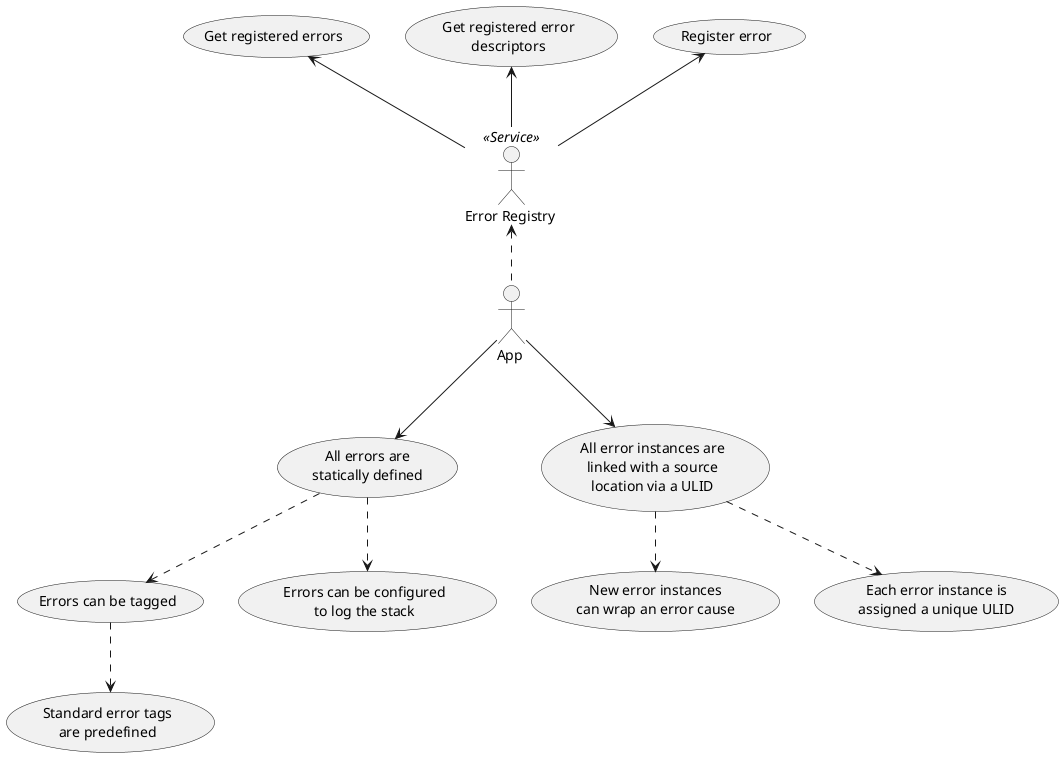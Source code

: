 @startuml
skinparam usecase {
	BackgroundColor<< NEW >> DarkSeaGreen
	BorderColor<< NEW >> YellowGreen
}

actor :App : as APP
actor :Error Registry :as ERROR_REGISTRY <<Service>>

usecase STD_ERRORS as "All errors are
statically defined"

usecase ERR_INSTANCE as "All error instances are
linked with a source
location via a ULID"

usecase ERR_TAGS as "Errors can be tagged"

usecase STD_TAGS as "Standard error tags
are predefined"

usecase ERR_CAUSE as "New error instances
can wrap an error cause"

usecase ERR_STACK as "Errors can be configured
to log the stack"

usecase ERR_INSTANCE_ID as "Each error instance is
assigned a unique ULID"

STD_ERRORS ..> ERR_TAGS
STD_ERRORS ..> ERR_STACK
ERR_INSTANCE ..> ERR_CAUSE
ERR_INSTANCE ..> ERR_INSTANCE_ID
ERR_TAGS ..> STD_TAGS

APP --> STD_ERRORS
APP --> ERR_INSTANCE

APP .up.> ERROR_REGISTRY

usecase REGISTER_ERR as "Register error"

usecase LIST_ERR_DESCS as "
Get registered error
descriptors"

usecase LIST_ERRS as "Get registered errors"

ERROR_REGISTRY -up-> REGISTER_ERR
ERROR_REGISTRY -up-> LIST_ERR_DESCS
ERROR_REGISTRY -up-> LIST_ERRS

@enduml